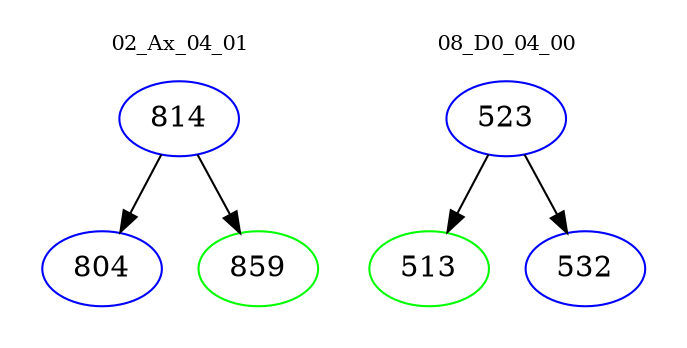 digraph{
subgraph cluster_0 {
color = white
label = "02_Ax_04_01";
fontsize=10;
T0_814 [label="814", color="blue"]
T0_814 -> T0_804 [color="black"]
T0_804 [label="804", color="blue"]
T0_814 -> T0_859 [color="black"]
T0_859 [label="859", color="green"]
}
subgraph cluster_1 {
color = white
label = "08_D0_04_00";
fontsize=10;
T1_523 [label="523", color="blue"]
T1_523 -> T1_513 [color="black"]
T1_513 [label="513", color="green"]
T1_523 -> T1_532 [color="black"]
T1_532 [label="532", color="blue"]
}
}
